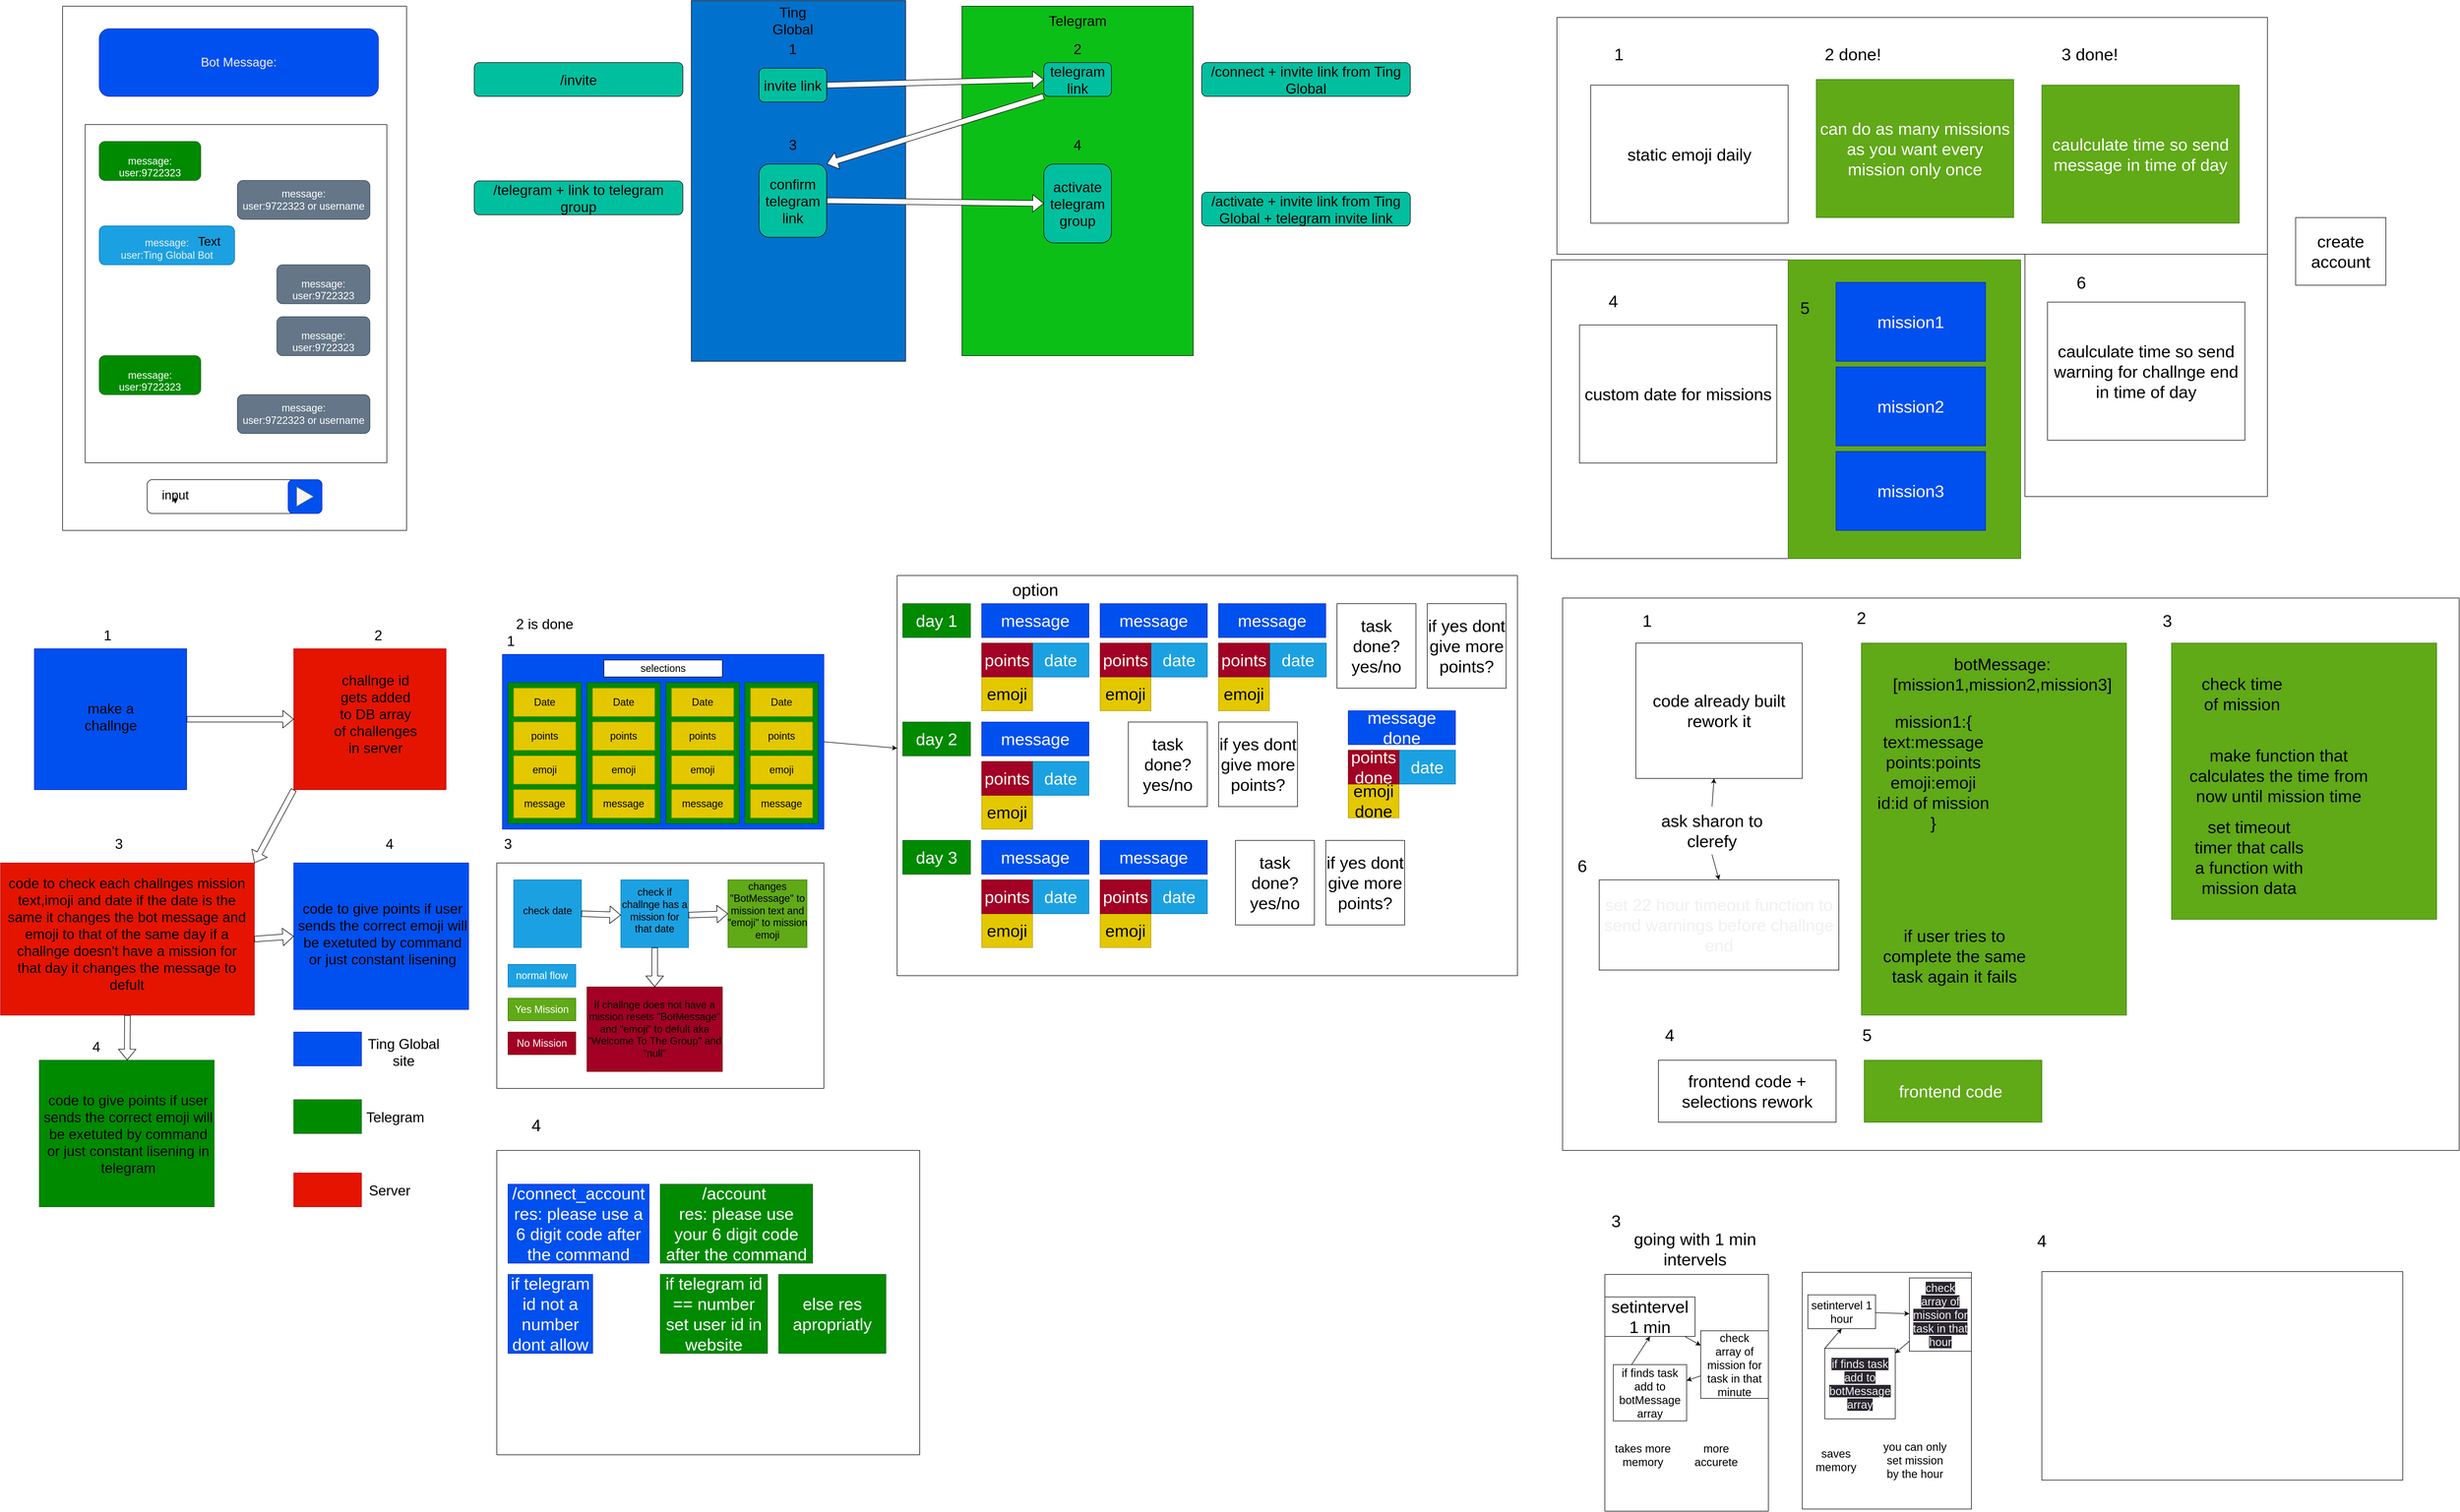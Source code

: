 <mxfile>
    <diagram id="NumzlanEIKyq7N9nKyZD" name="Page-1">
        <mxGraphModel dx="3944" dy="988" grid="1" gridSize="10" guides="1" tooltips="1" connect="1" arrows="1" fold="1" page="1" pageScale="1" pageWidth="850" pageHeight="1100" math="0" shadow="0">
            <root>
                <mxCell id="0"/>
                <mxCell id="1" parent="0"/>
                <mxCell id="561" value="" style="rounded=0;whiteSpace=wrap;html=1;strokeColor=default;fontFamily=Helvetica;fontSize=30;fontColor=default;fillColor=default;" vertex="1" parent="1">
                    <mxGeometry x="2760" y="480" width="830" height="530" as="geometry"/>
                </mxCell>
                <mxCell id="633" value="" style="rounded=0;whiteSpace=wrap;html=1;strokeColor=#2D7600;fontFamily=Helvetica;fontSize=30;fontColor=#ffffff;fillColor=#60a917;" vertex="1" parent="1">
                    <mxGeometry x="3180" y="480" width="412.5" height="530" as="geometry"/>
                </mxCell>
                <mxCell id="560" value="" style="rounded=0;whiteSpace=wrap;html=1;strokeColor=default;fontFamily=Helvetica;fontSize=30;fontColor=default;fillColor=default;" vertex="1" parent="1">
                    <mxGeometry x="3600" y="470" width="430" height="430" as="geometry"/>
                </mxCell>
                <mxCell id="559" value="" style="rounded=0;whiteSpace=wrap;html=1;strokeColor=default;fontFamily=Helvetica;fontSize=30;fontColor=default;fillColor=default;" vertex="1" parent="1">
                    <mxGeometry x="2770" y="50" width="1260" height="420" as="geometry"/>
                </mxCell>
                <mxCell id="HQ178zWoxgqVbWKIBGP2-445" value="" style="group" parent="1" vertex="1" connectable="0">
                    <mxGeometry x="10" y="1170" width="830" height="990" as="geometry"/>
                </mxCell>
                <mxCell id="412" value="" style="rounded=0;whiteSpace=wrap;html=1;fontSize=25;fillColor=#0050ef;fontColor=#ffffff;strokeColor=#001DBC;" parent="HQ178zWoxgqVbWKIBGP2-445" vertex="1">
                    <mxGeometry x="60" width="270" height="250" as="geometry"/>
                </mxCell>
                <mxCell id="414" value="" style="rounded=0;whiteSpace=wrap;html=1;fontSize=25;fillColor=#e51400;fontColor=#ffffff;strokeColor=#B20000;" parent="HQ178zWoxgqVbWKIBGP2-445" vertex="1">
                    <mxGeometry x="520" width="270" height="250" as="geometry"/>
                </mxCell>
                <mxCell id="415" value="" style="rounded=0;whiteSpace=wrap;html=1;fontSize=25;fillColor=#e51400;fontColor=#ffffff;strokeColor=#B20000;" parent="HQ178zWoxgqVbWKIBGP2-445" vertex="1">
                    <mxGeometry y="380" width="450" height="270" as="geometry"/>
                </mxCell>
                <mxCell id="416" value="" style="rounded=0;whiteSpace=wrap;html=1;fontSize=25;fillColor=#0050ef;fontColor=#ffffff;strokeColor=#001DBC;" parent="HQ178zWoxgqVbWKIBGP2-445" vertex="1">
                    <mxGeometry x="520" y="380" width="310" height="260" as="geometry"/>
                </mxCell>
                <mxCell id="417" value="make a challnge" style="text;html=1;strokeColor=none;fillColor=none;align=center;verticalAlign=middle;whiteSpace=wrap;rounded=0;fontSize=25;" parent="HQ178zWoxgqVbWKIBGP2-445" vertex="1">
                    <mxGeometry x="137.5" y="80" width="115" height="80" as="geometry"/>
                </mxCell>
                <mxCell id="418" value="" style="shape=flexArrow;endArrow=classic;html=1;fontSize=25;fillColor=default;exitX=1;exitY=0.5;exitDx=0;exitDy=0;entryX=0;entryY=0.5;entryDx=0;entryDy=0;" parent="HQ178zWoxgqVbWKIBGP2-445" source="412" target="414" edge="1">
                    <mxGeometry width="50" height="50" relative="1" as="geometry">
                        <mxPoint x="410" y="300" as="sourcePoint"/>
                        <mxPoint x="460" y="250" as="targetPoint"/>
                    </mxGeometry>
                </mxCell>
                <mxCell id="419" value="challnge id gets added to DB array of challenges in server" style="text;html=1;strokeColor=none;fillColor=none;align=center;verticalAlign=middle;whiteSpace=wrap;rounded=0;fontSize=25;" parent="HQ178zWoxgqVbWKIBGP2-445" vertex="1">
                    <mxGeometry x="590" y="70" width="150" height="90" as="geometry"/>
                </mxCell>
                <mxCell id="420" value="code to check each challnges mission text,imoji and date if the date is the same it changes the bot message and emoji to that of the same day if a challnge doesn't have a mission for that day it changes the message to defult" style="text;html=1;strokeColor=none;fillColor=none;align=center;verticalAlign=middle;whiteSpace=wrap;rounded=0;fontSize=25;" parent="HQ178zWoxgqVbWKIBGP2-445" vertex="1">
                    <mxGeometry x="10" y="465" width="427.5" height="80" as="geometry"/>
                </mxCell>
                <mxCell id="421" value="" style="shape=flexArrow;endArrow=classic;html=1;fontSize=25;fillColor=default;exitX=0;exitY=1;exitDx=0;exitDy=0;entryX=1;entryY=0;entryDx=0;entryDy=0;" parent="HQ178zWoxgqVbWKIBGP2-445" source="414" target="415" edge="1">
                    <mxGeometry width="50" height="50" relative="1" as="geometry">
                        <mxPoint x="410" y="190" as="sourcePoint"/>
                        <mxPoint x="460" y="140" as="targetPoint"/>
                    </mxGeometry>
                </mxCell>
                <mxCell id="430" value="" style="shape=flexArrow;endArrow=classic;html=1;fontSize=25;fillColor=default;exitX=1;exitY=0.5;exitDx=0;exitDy=0;entryX=0;entryY=0.5;entryDx=0;entryDy=0;" parent="HQ178zWoxgqVbWKIBGP2-445" source="415" target="416" edge="1">
                    <mxGeometry width="50" height="50" relative="1" as="geometry">
                        <mxPoint x="530" y="260" as="sourcePoint"/>
                        <mxPoint x="460" y="390" as="targetPoint"/>
                    </mxGeometry>
                </mxCell>
                <mxCell id="431" value="code to give points if user sends the correct emoji will be exetuted by command or just constant lisening" style="text;html=1;strokeColor=none;fillColor=none;align=center;verticalAlign=middle;whiteSpace=wrap;rounded=0;fontSize=25;" parent="HQ178zWoxgqVbWKIBGP2-445" vertex="1">
                    <mxGeometry x="525" y="445" width="305" height="120" as="geometry"/>
                </mxCell>
                <mxCell id="HQ178zWoxgqVbWKIBGP2-431" value="" style="rounded=0;whiteSpace=wrap;html=1;fontSize=25;fillColor=#008a00;fontColor=#ffffff;strokeColor=#005700;" parent="HQ178zWoxgqVbWKIBGP2-445" vertex="1">
                    <mxGeometry x="68.75" y="730" width="310" height="260" as="geometry"/>
                </mxCell>
                <mxCell id="HQ178zWoxgqVbWKIBGP2-434" value="" style="shape=flexArrow;endArrow=classic;html=1;fontSize=25;fillColor=default;exitX=0.5;exitY=1;exitDx=0;exitDy=0;" parent="HQ178zWoxgqVbWKIBGP2-445" source="415" target="HQ178zWoxgqVbWKIBGP2-431" edge="1">
                    <mxGeometry width="50" height="50" relative="1" as="geometry">
                        <mxPoint x="460" y="525" as="sourcePoint"/>
                        <mxPoint x="530" y="520" as="targetPoint"/>
                    </mxGeometry>
                </mxCell>
                <mxCell id="HQ178zWoxgqVbWKIBGP2-435" value="code to give points if user sends the correct emoji will be exetuted by command or just constant lisening in telegram" style="text;html=1;strokeColor=none;fillColor=none;align=center;verticalAlign=middle;whiteSpace=wrap;rounded=0;fontSize=25;" parent="HQ178zWoxgqVbWKIBGP2-445" vertex="1">
                    <mxGeometry x="73.75" y="800" width="305" height="120" as="geometry"/>
                </mxCell>
                <mxCell id="HQ178zWoxgqVbWKIBGP2-444" value="" style="group" parent="HQ178zWoxgqVbWKIBGP2-445" vertex="1" connectable="0">
                    <mxGeometry x="520" y="680" width="280" height="310" as="geometry"/>
                </mxCell>
                <mxCell id="HQ178zWoxgqVbWKIBGP2-436" value="" style="rounded=0;whiteSpace=wrap;html=1;fontSize=25;fillColor=#0050ef;fontColor=#ffffff;strokeColor=#001DBC;" parent="HQ178zWoxgqVbWKIBGP2-444" vertex="1">
                    <mxGeometry width="120" height="60" as="geometry"/>
                </mxCell>
                <mxCell id="HQ178zWoxgqVbWKIBGP2-437" value="" style="rounded=0;whiteSpace=wrap;html=1;fontSize=25;fillColor=#008a00;fontColor=#ffffff;strokeColor=#005700;" parent="HQ178zWoxgqVbWKIBGP2-444" vertex="1">
                    <mxGeometry y="120" width="120" height="60" as="geometry"/>
                </mxCell>
                <mxCell id="HQ178zWoxgqVbWKIBGP2-438" value="" style="rounded=0;whiteSpace=wrap;html=1;fontSize=25;fillColor=#e51400;fontColor=#ffffff;strokeColor=#B20000;" parent="HQ178zWoxgqVbWKIBGP2-444" vertex="1">
                    <mxGeometry y="250" width="120" height="60" as="geometry"/>
                </mxCell>
                <mxCell id="HQ178zWoxgqVbWKIBGP2-439" value="Ting Global site" style="text;html=1;strokeColor=none;fillColor=none;align=center;verticalAlign=middle;whiteSpace=wrap;rounded=0;fontSize=25;" parent="HQ178zWoxgqVbWKIBGP2-444" vertex="1">
                    <mxGeometry x="110" y="20" width="170" height="30" as="geometry"/>
                </mxCell>
                <mxCell id="HQ178zWoxgqVbWKIBGP2-440" value="Server" style="text;html=1;strokeColor=none;fillColor=none;align=center;verticalAlign=middle;whiteSpace=wrap;rounded=0;fontSize=25;" parent="HQ178zWoxgqVbWKIBGP2-444" vertex="1">
                    <mxGeometry x="140" y="265" width="60" height="30" as="geometry"/>
                </mxCell>
                <mxCell id="HQ178zWoxgqVbWKIBGP2-441" value="Telegram" style="text;html=1;strokeColor=none;fillColor=none;align=center;verticalAlign=middle;whiteSpace=wrap;rounded=0;fontSize=25;" parent="HQ178zWoxgqVbWKIBGP2-444" vertex="1">
                    <mxGeometry x="150" y="135" width="60" height="30" as="geometry"/>
                </mxCell>
                <mxCell id="HQ178zWoxgqVbWKIBGP2-450" value="3" style="text;html=1;strokeColor=none;fillColor=none;align=center;verticalAlign=middle;whiteSpace=wrap;rounded=0;fontSize=25;" parent="HQ178zWoxgqVbWKIBGP2-445" vertex="1">
                    <mxGeometry x="180" y="330" width="60" height="30" as="geometry"/>
                </mxCell>
                <mxCell id="HQ178zWoxgqVbWKIBGP2-452" value="4" style="text;html=1;strokeColor=none;fillColor=none;align=center;verticalAlign=middle;whiteSpace=wrap;rounded=0;fontSize=25;" parent="HQ178zWoxgqVbWKIBGP2-445" vertex="1">
                    <mxGeometry x="140" y="690" width="60" height="30" as="geometry"/>
                </mxCell>
                <mxCell id="HQ178zWoxgqVbWKIBGP2-451" value="4" style="text;html=1;strokeColor=none;fillColor=none;align=center;verticalAlign=middle;whiteSpace=wrap;rounded=0;fontSize=25;" parent="HQ178zWoxgqVbWKIBGP2-445" vertex="1">
                    <mxGeometry x="660" y="330" width="60" height="30" as="geometry"/>
                </mxCell>
                <mxCell id="HQ178zWoxgqVbWKIBGP2-446" value="" style="group" parent="1" vertex="1" connectable="0">
                    <mxGeometry x="850" y="20" width="1660" height="640" as="geometry"/>
                </mxCell>
                <mxCell id="407" value="" style="group" parent="HQ178zWoxgqVbWKIBGP2-446" vertex="1" connectable="0">
                    <mxGeometry x="385" width="1005" height="640" as="geometry"/>
                </mxCell>
                <mxCell id="387" value="" style="rounded=0;whiteSpace=wrap;html=1;fillColor=#0071CC;" parent="407" vertex="1">
                    <mxGeometry width="380" height="640" as="geometry"/>
                </mxCell>
                <mxCell id="388" value="" style="rounded=0;whiteSpace=wrap;html=1;fillColor=#0BBF17;" parent="407" vertex="1">
                    <mxGeometry x="480" y="10" width="410" height="620" as="geometry"/>
                </mxCell>
                <mxCell id="392" value="invite link" style="rounded=1;whiteSpace=wrap;html=1;fillColor=#00BF9F;fontSize=25;" parent="407" vertex="1">
                    <mxGeometry x="120" y="120" width="120" height="60" as="geometry"/>
                </mxCell>
                <mxCell id="393" value="confirm telegram link" style="rounded=1;whiteSpace=wrap;html=1;fillColor=#00BF9F;fontSize=25;" parent="407" vertex="1">
                    <mxGeometry x="120" y="290" width="120" height="130" as="geometry"/>
                </mxCell>
                <mxCell id="394" value="telegram link" style="rounded=1;whiteSpace=wrap;html=1;fillColor=#00BF9F;fontSize=25;" parent="407" vertex="1">
                    <mxGeometry x="625" y="110" width="120" height="60" as="geometry"/>
                </mxCell>
                <mxCell id="395" value="activate telegram group" style="rounded=1;whiteSpace=wrap;html=1;fillColor=#00BF9F;fontSize=25;" parent="407" vertex="1">
                    <mxGeometry x="625" y="290" width="120" height="140" as="geometry"/>
                </mxCell>
                <mxCell id="396" value="1" style="text;html=1;strokeColor=none;fillColor=none;align=center;verticalAlign=middle;whiteSpace=wrap;rounded=0;fontSize=25;" parent="407" vertex="1">
                    <mxGeometry x="150" y="70" width="60" height="30" as="geometry"/>
                </mxCell>
                <mxCell id="397" value="3" style="text;html=1;strokeColor=none;fillColor=none;align=center;verticalAlign=middle;whiteSpace=wrap;rounded=0;fontSize=25;" parent="407" vertex="1">
                    <mxGeometry x="150" y="240" width="60" height="30" as="geometry"/>
                </mxCell>
                <mxCell id="398" value="4" style="text;html=1;strokeColor=none;fillColor=none;align=center;verticalAlign=middle;whiteSpace=wrap;rounded=0;fontSize=25;" parent="407" vertex="1">
                    <mxGeometry x="655" y="240" width="60" height="30" as="geometry"/>
                </mxCell>
                <mxCell id="399" value="2" style="text;html=1;strokeColor=none;fillColor=none;align=center;verticalAlign=middle;whiteSpace=wrap;rounded=0;fontSize=25;" parent="407" vertex="1">
                    <mxGeometry x="655" y="70" width="60" height="30" as="geometry"/>
                </mxCell>
                <mxCell id="400" value="Ting Global" style="text;html=1;strokeColor=none;fillColor=none;align=center;verticalAlign=middle;whiteSpace=wrap;rounded=0;fontSize=25;" parent="407" vertex="1">
                    <mxGeometry x="150" y="20" width="60" height="30" as="geometry"/>
                </mxCell>
                <mxCell id="401" value="Telegram" style="text;html=1;strokeColor=none;fillColor=none;align=center;verticalAlign=middle;whiteSpace=wrap;rounded=0;fontSize=25;" parent="407" vertex="1">
                    <mxGeometry x="655" y="20" width="60" height="30" as="geometry"/>
                </mxCell>
                <mxCell id="404" value="" style="shape=flexArrow;endArrow=classic;html=1;fontSize=25;exitX=1;exitY=0.5;exitDx=0;exitDy=0;entryX=0;entryY=0.5;entryDx=0;entryDy=0;fillColor=default;" parent="407" source="392" target="394" edge="1">
                    <mxGeometry width="50" height="50" relative="1" as="geometry">
                        <mxPoint x="310" y="370" as="sourcePoint"/>
                        <mxPoint x="360" y="320" as="targetPoint"/>
                    </mxGeometry>
                </mxCell>
                <mxCell id="405" value="" style="shape=flexArrow;endArrow=classic;html=1;fontSize=25;exitX=0;exitY=1;exitDx=0;exitDy=0;entryX=1;entryY=0;entryDx=0;entryDy=0;fillColor=default;" parent="407" source="394" target="393" edge="1">
                    <mxGeometry width="50" height="50" relative="1" as="geometry">
                        <mxPoint x="310" y="370" as="sourcePoint"/>
                        <mxPoint x="360" y="320" as="targetPoint"/>
                    </mxGeometry>
                </mxCell>
                <mxCell id="406" value="" style="shape=flexArrow;endArrow=classic;html=1;fontSize=25;exitX=1;exitY=0.5;exitDx=0;exitDy=0;entryX=0;entryY=0.5;entryDx=0;entryDy=0;fillColor=default;" parent="407" source="393" target="395" edge="1">
                    <mxGeometry width="50" height="50" relative="1" as="geometry">
                        <mxPoint x="310" y="370" as="sourcePoint"/>
                        <mxPoint x="360" y="320" as="targetPoint"/>
                    </mxGeometry>
                </mxCell>
                <mxCell id="408" value="/invite" style="rounded=1;whiteSpace=wrap;html=1;fontSize=25;fillColor=#00BF9F;" parent="HQ178zWoxgqVbWKIBGP2-446" vertex="1">
                    <mxGeometry y="110" width="370" height="60" as="geometry"/>
                </mxCell>
                <mxCell id="409" value="/telegram + link to telegram group" style="rounded=1;whiteSpace=wrap;html=1;fontSize=25;fillColor=#00BF9F;" parent="HQ178zWoxgqVbWKIBGP2-446" vertex="1">
                    <mxGeometry y="320" width="370" height="60" as="geometry"/>
                </mxCell>
                <mxCell id="410" value="/connect + invite link from Ting Global" style="rounded=1;whiteSpace=wrap;html=1;fontSize=25;fillColor=#00BF9F;" parent="HQ178zWoxgqVbWKIBGP2-446" vertex="1">
                    <mxGeometry x="1290" y="110" width="370" height="60" as="geometry"/>
                </mxCell>
                <mxCell id="411" value="/activate + invite link from Ting Global + telegram invite link" style="rounded=1;whiteSpace=wrap;html=1;fontSize=25;fillColor=#00BF9F;" parent="HQ178zWoxgqVbWKIBGP2-446" vertex="1">
                    <mxGeometry x="1290" y="340" width="370" height="60" as="geometry"/>
                </mxCell>
                <mxCell id="HQ178zWoxgqVbWKIBGP2-447" value="" style="group" parent="1" vertex="1" connectable="0">
                    <mxGeometry x="120" y="30" width="610" height="930" as="geometry"/>
                </mxCell>
                <mxCell id="3" value="" style="rounded=0;whiteSpace=wrap;html=1;movable=1;resizable=1;rotatable=1;deletable=1;editable=1;connectable=1;" parent="HQ178zWoxgqVbWKIBGP2-447" vertex="1">
                    <mxGeometry width="610" height="930" as="geometry"/>
                </mxCell>
                <mxCell id="19" value="&lt;span style=&quot;color: rgb(240, 240, 240);&quot;&gt;Bot Message:&lt;/span&gt;" style="rounded=1;whiteSpace=wrap;html=1;labelBackgroundColor=none;fontSize=22;fillColor=#0050ef;fontColor=#ffffff;strokeColor=#001DBC;" parent="HQ178zWoxgqVbWKIBGP2-447" vertex="1">
                    <mxGeometry x="65" y="40" width="495" height="120" as="geometry"/>
                </mxCell>
                <mxCell id="22" value="" style="group" parent="HQ178zWoxgqVbWKIBGP2-447" vertex="1" connectable="0">
                    <mxGeometry x="150" y="840" width="310" height="60" as="geometry"/>
                </mxCell>
                <mxCell id="11" value="" style="rounded=1;whiteSpace=wrap;html=1;labelBackgroundColor=none;fontSize=18;movable=1;resizable=1;rotatable=1;deletable=1;editable=1;connectable=1;" parent="22" vertex="1">
                    <mxGeometry width="310" height="60" as="geometry"/>
                </mxCell>
                <mxCell id="14" value="" style="rounded=1;whiteSpace=wrap;html=1;labelBackgroundColor=none;fontSize=18;fillColor=#0050ef;fontColor=#ffffff;strokeColor=#001DBC;" parent="22" vertex="1">
                    <mxGeometry x="250" width="60" height="60" as="geometry"/>
                </mxCell>
                <mxCell id="15" value="" style="triangle;whiteSpace=wrap;html=1;labelBackgroundColor=none;fontSize=18;fillColor=#f5f5f5;fontColor=#333333;strokeColor=#666666;" parent="22" vertex="1">
                    <mxGeometry x="265" y="12.5" width="30" height="35" as="geometry"/>
                </mxCell>
                <mxCell id="16" value="input" style="text;html=1;strokeColor=none;fillColor=none;align=center;verticalAlign=middle;whiteSpace=wrap;rounded=0;labelBackgroundColor=none;fontSize=22;" parent="22" vertex="1">
                    <mxGeometry x="20" y="12.5" width="60" height="30" as="geometry"/>
                </mxCell>
                <mxCell id="31" value="" style="edgeStyle=none;html=1;fontSize=22;" parent="22" target="16" edge="1">
                    <mxGeometry relative="1" as="geometry">
                        <mxPoint x="50" y="28" as="sourcePoint"/>
                    </mxGeometry>
                </mxCell>
                <mxCell id="23" value="" style="group;fillColor=#008a00;fontColor=#ffffff;strokeColor=#005700;" parent="HQ178zWoxgqVbWKIBGP2-447" vertex="1" connectable="0">
                    <mxGeometry x="65" y="240" width="510" height="570" as="geometry"/>
                </mxCell>
                <mxCell id="34" value="" style="rounded=0;whiteSpace=wrap;html=1;labelBackgroundColor=none;fontSize=22;" parent="23" vertex="1">
                    <mxGeometry x="-25" y="-30" width="535" height="600" as="geometry"/>
                </mxCell>
                <mxCell id="2" value="&lt;br&gt;message:&lt;br&gt;user:9722323" style="rounded=1;whiteSpace=wrap;html=1;fontSize=18;fillColor=#008a00;strokeColor=#005700;fontColor=#ffffff;" parent="23" vertex="1">
                    <mxGeometry width="180" height="69.091" as="geometry"/>
                </mxCell>
                <mxCell id="4" value="message:&lt;br style=&quot;font-size: 18px;&quot;&gt;user:9722323 or username" style="rounded=1;whiteSpace=wrap;html=1;fontSize=18;fillColor=#647687;fontColor=#ffffff;strokeColor=#314354;" parent="23" vertex="1">
                    <mxGeometry x="245" y="69.091" width="235" height="69.091" as="geometry"/>
                </mxCell>
                <mxCell id="5" value="&lt;br&gt;&lt;span style=&quot;color: rgb(240, 240, 240); font-family: Helvetica; font-size: 18px; font-style: normal; font-variant-ligatures: normal; font-variant-caps: normal; font-weight: 400; letter-spacing: normal; orphans: 2; text-align: center; text-indent: 0px; text-transform: none; widows: 2; word-spacing: 0px; -webkit-text-stroke-width: 0px; text-decoration-thickness: initial; text-decoration-style: initial; text-decoration-color: initial; float: none; display: inline !important;&quot;&gt;message:&lt;/span&gt;&lt;br style=&quot;border-color: rgb(0, 0, 0); color: rgb(240, 240, 240); font-family: Helvetica; font-size: 18px; font-style: normal; font-variant-ligatures: normal; font-variant-caps: normal; font-weight: 400; letter-spacing: normal; orphans: 2; text-align: center; text-indent: 0px; text-transform: none; widows: 2; word-spacing: 0px; -webkit-text-stroke-width: 0px; text-decoration-thickness: initial; text-decoration-style: initial; text-decoration-color: initial;&quot;&gt;&lt;span style=&quot;color: rgb(240, 240, 240); font-family: Helvetica; font-size: 18px; font-style: normal; font-variant-ligatures: normal; font-variant-caps: normal; font-weight: 400; letter-spacing: normal; orphans: 2; text-align: center; text-indent: 0px; text-transform: none; widows: 2; word-spacing: 0px; -webkit-text-stroke-width: 0px; text-decoration-thickness: initial; text-decoration-style: initial; text-decoration-color: initial; float: none; display: inline !important;&quot;&gt;user:Ting Global Bot&lt;/span&gt;&lt;br&gt;" style="rounded=1;whiteSpace=wrap;html=1;fillColor=#1ba1e2;fontColor=#ffffff;strokeColor=#006EAF;labelBackgroundColor=none;" parent="23" vertex="1">
                    <mxGeometry y="149.697" width="240" height="69.091" as="geometry"/>
                </mxCell>
                <mxCell id="6" value="&lt;br&gt;&lt;span style=&quot;color: rgb(255, 255, 255); font-family: Helvetica; font-size: 18px; font-style: normal; font-variant-ligatures: normal; font-variant-caps: normal; font-weight: 400; letter-spacing: normal; orphans: 2; text-align: center; text-indent: 0px; text-transform: none; widows: 2; word-spacing: 0px; -webkit-text-stroke-width: 0px; text-decoration-thickness: initial; text-decoration-style: initial; text-decoration-color: initial; float: none; display: inline !important;&quot;&gt;message:&lt;/span&gt;&lt;br style=&quot;border-color: rgb(0, 0, 0); color: rgb(255, 255, 255); font-family: Helvetica; font-size: 18px; font-style: normal; font-variant-ligatures: normal; font-variant-caps: normal; font-weight: 400; letter-spacing: normal; orphans: 2; text-align: center; text-indent: 0px; text-transform: none; widows: 2; word-spacing: 0px; -webkit-text-stroke-width: 0px; text-decoration-thickness: initial; text-decoration-style: initial; text-decoration-color: initial;&quot;&gt;&lt;span style=&quot;color: rgb(255, 255, 255); font-family: Helvetica; font-size: 18px; font-style: normal; font-variant-ligatures: normal; font-variant-caps: normal; font-weight: 400; letter-spacing: normal; orphans: 2; text-align: center; text-indent: 0px; text-transform: none; widows: 2; word-spacing: 0px; -webkit-text-stroke-width: 0px; text-decoration-thickness: initial; text-decoration-style: initial; text-decoration-color: initial; float: none; display: inline !important;&quot;&gt;user:9722323&lt;/span&gt;&lt;br&gt;" style="rounded=1;whiteSpace=wrap;html=1;fontSize=18;fillColor=#647687;strokeColor=#314354;fontColor=#ffffff;labelBackgroundColor=none;" parent="23" vertex="1">
                    <mxGeometry x="315" y="218.788" width="165" height="69.091" as="geometry"/>
                </mxCell>
                <mxCell id="7" value="&lt;br&gt;message:&lt;br&gt;user:9722323" style="rounded=1;whiteSpace=wrap;html=1;fontSize=18;fillColor=#647687;strokeColor=#314354;fontColor=#ffffff;" parent="23" vertex="1">
                    <mxGeometry x="315" y="310.909" width="165" height="69.091" as="geometry"/>
                </mxCell>
                <mxCell id="17" value="Text" style="text;html=1;strokeColor=none;fillColor=none;align=center;verticalAlign=middle;whiteSpace=wrap;rounded=0;labelBackgroundColor=none;fontSize=22;" parent="23" vertex="1">
                    <mxGeometry x="165" y="161.212" width="60" height="34.545" as="geometry"/>
                </mxCell>
                <mxCell id="25" value="&lt;br&gt;message:&lt;br&gt;user:9722323" style="rounded=1;whiteSpace=wrap;html=1;fontSize=18;fillColor=#008a00;strokeColor=#005700;fontColor=#ffffff;" parent="HQ178zWoxgqVbWKIBGP2-447" vertex="1">
                    <mxGeometry x="65" y="620" width="180" height="69.091" as="geometry"/>
                </mxCell>
                <mxCell id="26" value="message:&lt;br style=&quot;font-size: 18px;&quot;&gt;user:9722323 or username" style="rounded=1;whiteSpace=wrap;html=1;fontSize=18;fillColor=#647687;fontColor=#ffffff;strokeColor=#314354;" parent="HQ178zWoxgqVbWKIBGP2-447" vertex="1">
                    <mxGeometry x="310" y="689.091" width="235" height="69.091" as="geometry"/>
                </mxCell>
                <mxCell id="HQ178zWoxgqVbWKIBGP2-448" value="1" style="text;html=1;strokeColor=none;fillColor=none;align=center;verticalAlign=middle;whiteSpace=wrap;rounded=0;fontSize=25;" parent="1" vertex="1">
                    <mxGeometry x="170" y="1130" width="60" height="30" as="geometry"/>
                </mxCell>
                <mxCell id="HQ178zWoxgqVbWKIBGP2-449" value="2" style="text;html=1;strokeColor=none;fillColor=none;align=center;verticalAlign=middle;whiteSpace=wrap;rounded=0;fontSize=25;" parent="1" vertex="1">
                    <mxGeometry x="650" y="1130" width="60" height="30" as="geometry"/>
                </mxCell>
                <mxCell id="HQ178zWoxgqVbWKIBGP2-455" value="2 is done" style="text;html=1;strokeColor=none;fillColor=none;align=center;verticalAlign=middle;whiteSpace=wrap;rounded=0;fontSize=25;" parent="1" vertex="1">
                    <mxGeometry x="875" y="1110" width="200" height="30" as="geometry"/>
                </mxCell>
                <mxCell id="HQ178zWoxgqVbWKIBGP2-473" value="" style="group" parent="1" vertex="1" connectable="0">
                    <mxGeometry x="880" y="1500" width="590" height="450" as="geometry"/>
                </mxCell>
                <mxCell id="HQ178zWoxgqVbWKIBGP2-454" value="" style="rounded=0;whiteSpace=wrap;html=1;fontSize=25;fillColor=none;" parent="HQ178zWoxgqVbWKIBGP2-473" vertex="1">
                    <mxGeometry x="10" y="50" width="580" height="400" as="geometry"/>
                </mxCell>
                <mxCell id="HQ178zWoxgqVbWKIBGP2-456" value="3" style="text;html=1;strokeColor=none;fillColor=none;align=center;verticalAlign=middle;whiteSpace=wrap;rounded=0;fontSize=25;" parent="HQ178zWoxgqVbWKIBGP2-473" vertex="1">
                    <mxGeometry width="60" height="30" as="geometry"/>
                </mxCell>
                <mxCell id="HQ178zWoxgqVbWKIBGP2-457" value="" style="rounded=0;whiteSpace=wrap;html=1;fontSize=25;fillColor=#1ba1e2;fontColor=#ffffff;strokeColor=#006EAF;" parent="HQ178zWoxgqVbWKIBGP2-473" vertex="1">
                    <mxGeometry x="40" y="80" width="120" height="120" as="geometry"/>
                </mxCell>
                <mxCell id="HQ178zWoxgqVbWKIBGP2-458" value="check date" style="text;html=1;strokeColor=none;fillColor=none;align=center;verticalAlign=middle;whiteSpace=wrap;rounded=0;fontSize=18;" parent="HQ178zWoxgqVbWKIBGP2-473" vertex="1">
                    <mxGeometry x="50" y="120" width="100" height="30" as="geometry"/>
                </mxCell>
                <mxCell id="HQ178zWoxgqVbWKIBGP2-459" value="" style="rounded=0;whiteSpace=wrap;html=1;fontSize=25;fillColor=#1ba1e2;fontColor=#ffffff;strokeColor=#006EAF;" parent="HQ178zWoxgqVbWKIBGP2-473" vertex="1">
                    <mxGeometry x="230" y="80" width="120" height="120" as="geometry"/>
                </mxCell>
                <mxCell id="HQ178zWoxgqVbWKIBGP2-460" value="check if challnge has a mission for that date" style="text;html=1;strokeColor=none;fillColor=none;align=center;verticalAlign=middle;whiteSpace=wrap;rounded=0;fontSize=18;" parent="HQ178zWoxgqVbWKIBGP2-473" vertex="1">
                    <mxGeometry x="230" y="120" width="120" height="30" as="geometry"/>
                </mxCell>
                <mxCell id="HQ178zWoxgqVbWKIBGP2-461" value="" style="shape=flexArrow;endArrow=classic;html=1;fontSize=18;fillColor=default;exitX=1;exitY=0.5;exitDx=0;exitDy=0;entryX=0;entryY=0.75;entryDx=0;entryDy=0;" parent="HQ178zWoxgqVbWKIBGP2-473" source="HQ178zWoxgqVbWKIBGP2-457" target="HQ178zWoxgqVbWKIBGP2-460" edge="1">
                    <mxGeometry width="50" height="50" relative="1" as="geometry">
                        <mxPoint x="210" y="240" as="sourcePoint"/>
                        <mxPoint x="200" y="140" as="targetPoint"/>
                    </mxGeometry>
                </mxCell>
                <mxCell id="HQ178zWoxgqVbWKIBGP2-462" value="" style="rounded=0;whiteSpace=wrap;html=1;fontSize=25;fillColor=#a20025;fontColor=#ffffff;strokeColor=#6F0000;" parent="HQ178zWoxgqVbWKIBGP2-473" vertex="1">
                    <mxGeometry x="170" y="270" width="240" height="150" as="geometry"/>
                </mxCell>
                <mxCell id="HQ178zWoxgqVbWKIBGP2-463" value="" style="rounded=0;whiteSpace=wrap;html=1;fontSize=25;fillColor=#60a917;fontColor=#ffffff;strokeColor=#2D7600;" parent="HQ178zWoxgqVbWKIBGP2-473" vertex="1">
                    <mxGeometry x="420" y="80" width="140" height="120" as="geometry"/>
                </mxCell>
                <mxCell id="HQ178zWoxgqVbWKIBGP2-464" value="" style="shape=flexArrow;endArrow=classic;html=1;fontSize=18;fillColor=default;exitX=1;exitY=0.75;exitDx=0;exitDy=0;entryX=0;entryY=0.5;entryDx=0;entryDy=0;" parent="HQ178zWoxgqVbWKIBGP2-473" source="HQ178zWoxgqVbWKIBGP2-460" target="HQ178zWoxgqVbWKIBGP2-463" edge="1">
                    <mxGeometry width="50" height="50" relative="1" as="geometry">
                        <mxPoint x="310" y="210" as="sourcePoint"/>
                        <mxPoint x="360" y="160" as="targetPoint"/>
                    </mxGeometry>
                </mxCell>
                <mxCell id="HQ178zWoxgqVbWKIBGP2-465" value="" style="shape=flexArrow;endArrow=classic;html=1;fontSize=18;fillColor=default;exitX=0.5;exitY=1;exitDx=0;exitDy=0;entryX=0.5;entryY=0;entryDx=0;entryDy=0;" parent="HQ178zWoxgqVbWKIBGP2-473" source="HQ178zWoxgqVbWKIBGP2-459" target="HQ178zWoxgqVbWKIBGP2-462" edge="1">
                    <mxGeometry width="50" height="50" relative="1" as="geometry">
                        <mxPoint x="360" y="152.5" as="sourcePoint"/>
                        <mxPoint x="430" y="150" as="targetPoint"/>
                    </mxGeometry>
                </mxCell>
                <mxCell id="HQ178zWoxgqVbWKIBGP2-466" value="if challnge does not have a mission resets &quot;BotMessage&quot;&lt;br&gt;and &quot;emoji&quot; to defult aka &quot;Welcome To The Group&quot; and &quot;null&quot;&lt;br&gt;" style="text;html=1;strokeColor=none;fillColor=none;align=center;verticalAlign=middle;whiteSpace=wrap;rounded=0;fontSize=18;" parent="HQ178zWoxgqVbWKIBGP2-473" vertex="1">
                    <mxGeometry x="155" y="330" width="270" height="30" as="geometry"/>
                </mxCell>
                <mxCell id="HQ178zWoxgqVbWKIBGP2-467" value="changes &quot;BotMessage&quot; to mission text and &quot;emoji&quot; to mission emoji" style="text;html=1;strokeColor=none;fillColor=none;align=center;verticalAlign=middle;whiteSpace=wrap;rounded=0;fontSize=18;" parent="HQ178zWoxgqVbWKIBGP2-473" vertex="1">
                    <mxGeometry x="410" y="120" width="160" height="30" as="geometry"/>
                </mxCell>
                <mxCell id="HQ178zWoxgqVbWKIBGP2-468" value="normal flow" style="rounded=0;whiteSpace=wrap;html=1;fontSize=18;fillColor=#1ba1e2;fontColor=#ffffff;strokeColor=#006EAF;" parent="HQ178zWoxgqVbWKIBGP2-473" vertex="1">
                    <mxGeometry x="30" y="230" width="120" height="40" as="geometry"/>
                </mxCell>
                <mxCell id="HQ178zWoxgqVbWKIBGP2-470" value="Yes Mission" style="rounded=0;whiteSpace=wrap;html=1;fontSize=18;fillColor=#60a917;fontColor=#ffffff;strokeColor=#2D7600;" parent="HQ178zWoxgqVbWKIBGP2-473" vertex="1">
                    <mxGeometry x="30" y="290" width="120" height="40" as="geometry"/>
                </mxCell>
                <mxCell id="HQ178zWoxgqVbWKIBGP2-471" value="No Mission" style="rounded=0;whiteSpace=wrap;html=1;fontSize=18;fillColor=#a20025;fontColor=#ffffff;strokeColor=#6F0000;" parent="HQ178zWoxgqVbWKIBGP2-473" vertex="1">
                    <mxGeometry x="30" y="350" width="120" height="40" as="geometry"/>
                </mxCell>
                <mxCell id="HQ178zWoxgqVbWKIBGP2-535" value="" style="group" parent="1" vertex="1" connectable="0">
                    <mxGeometry x="880" y="1140" width="590" height="350" as="geometry"/>
                </mxCell>
                <mxCell id="HQ178zWoxgqVbWKIBGP2-508" value="1" style="text;html=1;strokeColor=none;fillColor=none;align=center;verticalAlign=middle;whiteSpace=wrap;rounded=0;fontSize=25;" parent="HQ178zWoxgqVbWKIBGP2-535" vertex="1">
                    <mxGeometry width="70" height="30" as="geometry"/>
                </mxCell>
                <mxCell id="HQ178zWoxgqVbWKIBGP2-509" value="" style="rounded=0;whiteSpace=wrap;html=1;fontSize=18;fillColor=#0050ef;fontColor=#ffffff;strokeColor=#001DBC;" parent="HQ178zWoxgqVbWKIBGP2-535" vertex="1">
                    <mxGeometry x="20" y="40" width="570" height="310" as="geometry"/>
                </mxCell>
                <mxCell id="HQ178zWoxgqVbWKIBGP2-510" value="" style="rounded=0;whiteSpace=wrap;html=1;fontSize=18;fillColor=#008a00;fontColor=#ffffff;strokeColor=#005700;" parent="HQ178zWoxgqVbWKIBGP2-535" vertex="1">
                    <mxGeometry x="30" y="90" width="130" height="250" as="geometry"/>
                </mxCell>
                <mxCell id="HQ178zWoxgqVbWKIBGP2-511" value="Date" style="rounded=0;whiteSpace=wrap;html=1;fontSize=18;fillColor=#e3c800;fontColor=#000000;strokeColor=#B09500;" parent="HQ178zWoxgqVbWKIBGP2-535" vertex="1">
                    <mxGeometry x="40" y="100" width="110" height="50" as="geometry"/>
                </mxCell>
                <mxCell id="HQ178zWoxgqVbWKIBGP2-514" value="points" style="rounded=0;whiteSpace=wrap;html=1;fontSize=18;fillColor=#e3c800;fontColor=#000000;strokeColor=#B09500;" parent="HQ178zWoxgqVbWKIBGP2-535" vertex="1">
                    <mxGeometry x="40" y="160" width="110" height="50" as="geometry"/>
                </mxCell>
                <mxCell id="HQ178zWoxgqVbWKIBGP2-515" value="emoji" style="rounded=0;whiteSpace=wrap;html=1;fontSize=18;fillColor=#e3c800;fontColor=#000000;strokeColor=#B09500;" parent="HQ178zWoxgqVbWKIBGP2-535" vertex="1">
                    <mxGeometry x="40" y="220" width="110" height="50" as="geometry"/>
                </mxCell>
                <mxCell id="HQ178zWoxgqVbWKIBGP2-516" value="message" style="rounded=0;whiteSpace=wrap;html=1;fontSize=18;fillColor=#e3c800;fontColor=#000000;strokeColor=#B09500;" parent="HQ178zWoxgqVbWKIBGP2-535" vertex="1">
                    <mxGeometry x="40" y="280" width="110" height="50" as="geometry"/>
                </mxCell>
                <mxCell id="HQ178zWoxgqVbWKIBGP2-518" value="" style="rounded=0;whiteSpace=wrap;html=1;fontSize=18;fillColor=#008a00;fontColor=#ffffff;strokeColor=#005700;" parent="HQ178zWoxgqVbWKIBGP2-535" vertex="1">
                    <mxGeometry x="170" y="90" width="130" height="250" as="geometry"/>
                </mxCell>
                <mxCell id="HQ178zWoxgqVbWKIBGP2-519" value="Date" style="rounded=0;whiteSpace=wrap;html=1;fontSize=18;fillColor=#e3c800;fontColor=#000000;strokeColor=#B09500;" parent="HQ178zWoxgqVbWKIBGP2-535" vertex="1">
                    <mxGeometry x="180" y="100" width="110" height="50" as="geometry"/>
                </mxCell>
                <mxCell id="HQ178zWoxgqVbWKIBGP2-520" value="points" style="rounded=0;whiteSpace=wrap;html=1;fontSize=18;fillColor=#e3c800;fontColor=#000000;strokeColor=#B09500;" parent="HQ178zWoxgqVbWKIBGP2-535" vertex="1">
                    <mxGeometry x="180" y="160" width="110" height="50" as="geometry"/>
                </mxCell>
                <mxCell id="HQ178zWoxgqVbWKIBGP2-521" value="emoji" style="rounded=0;whiteSpace=wrap;html=1;fontSize=18;fillColor=#e3c800;fontColor=#000000;strokeColor=#B09500;" parent="HQ178zWoxgqVbWKIBGP2-535" vertex="1">
                    <mxGeometry x="180" y="220" width="110" height="50" as="geometry"/>
                </mxCell>
                <mxCell id="HQ178zWoxgqVbWKIBGP2-522" value="message" style="rounded=0;whiteSpace=wrap;html=1;fontSize=18;fillColor=#e3c800;fontColor=#000000;strokeColor=#B09500;" parent="HQ178zWoxgqVbWKIBGP2-535" vertex="1">
                    <mxGeometry x="180" y="280" width="110" height="50" as="geometry"/>
                </mxCell>
                <mxCell id="HQ178zWoxgqVbWKIBGP2-523" value="" style="rounded=0;whiteSpace=wrap;html=1;fontSize=18;fillColor=#008a00;fontColor=#ffffff;strokeColor=#005700;" parent="HQ178zWoxgqVbWKIBGP2-535" vertex="1">
                    <mxGeometry x="310" y="90" width="130" height="250" as="geometry"/>
                </mxCell>
                <mxCell id="HQ178zWoxgqVbWKIBGP2-524" value="Date" style="rounded=0;whiteSpace=wrap;html=1;fontSize=18;fillColor=#e3c800;strokeColor=#B09500;fontColor=#000000;" parent="HQ178zWoxgqVbWKIBGP2-535" vertex="1">
                    <mxGeometry x="320" y="100" width="110" height="50" as="geometry"/>
                </mxCell>
                <mxCell id="HQ178zWoxgqVbWKIBGP2-525" value="points" style="rounded=0;whiteSpace=wrap;html=1;fontSize=18;fillColor=#e3c800;strokeColor=#B09500;fontColor=#000000;" parent="HQ178zWoxgqVbWKIBGP2-535" vertex="1">
                    <mxGeometry x="320" y="160" width="110" height="50" as="geometry"/>
                </mxCell>
                <mxCell id="HQ178zWoxgqVbWKIBGP2-526" value="emoji" style="rounded=0;whiteSpace=wrap;html=1;fontSize=18;fillColor=#e3c800;strokeColor=#B09500;fontColor=#000000;" parent="HQ178zWoxgqVbWKIBGP2-535" vertex="1">
                    <mxGeometry x="320" y="220" width="110" height="50" as="geometry"/>
                </mxCell>
                <mxCell id="HQ178zWoxgqVbWKIBGP2-527" value="message" style="rounded=0;whiteSpace=wrap;html=1;fontSize=18;fillColor=#e3c800;strokeColor=#B09500;fontColor=#000000;" parent="HQ178zWoxgqVbWKIBGP2-535" vertex="1">
                    <mxGeometry x="320" y="280" width="110" height="50" as="geometry"/>
                </mxCell>
                <mxCell id="HQ178zWoxgqVbWKIBGP2-528" value="" style="rounded=0;whiteSpace=wrap;html=1;fontSize=18;fillColor=#008a00;fontColor=#ffffff;strokeColor=#005700;" parent="HQ178zWoxgqVbWKIBGP2-535" vertex="1">
                    <mxGeometry x="450" y="90" width="130" height="250" as="geometry"/>
                </mxCell>
                <mxCell id="HQ178zWoxgqVbWKIBGP2-529" value="Date" style="rounded=0;whiteSpace=wrap;html=1;fontSize=18;fillColor=#e3c800;strokeColor=#B09500;fontColor=#000000;" parent="HQ178zWoxgqVbWKIBGP2-535" vertex="1">
                    <mxGeometry x="460" y="100" width="110" height="50" as="geometry"/>
                </mxCell>
                <mxCell id="HQ178zWoxgqVbWKIBGP2-530" value="points" style="rounded=0;whiteSpace=wrap;html=1;fontSize=18;fillColor=#e3c800;strokeColor=#B09500;fontColor=#000000;" parent="HQ178zWoxgqVbWKIBGP2-535" vertex="1">
                    <mxGeometry x="460" y="160" width="110" height="50" as="geometry"/>
                </mxCell>
                <mxCell id="HQ178zWoxgqVbWKIBGP2-531" value="emoji" style="rounded=0;whiteSpace=wrap;html=1;fontSize=18;fillColor=#e3c800;strokeColor=#B09500;fontColor=#000000;" parent="HQ178zWoxgqVbWKIBGP2-535" vertex="1">
                    <mxGeometry x="460" y="220" width="110" height="50" as="geometry"/>
                </mxCell>
                <mxCell id="HQ178zWoxgqVbWKIBGP2-532" value="message" style="rounded=0;whiteSpace=wrap;html=1;fontSize=18;fillColor=#e3c800;strokeColor=#B09500;fontColor=#000000;" parent="HQ178zWoxgqVbWKIBGP2-535" vertex="1">
                    <mxGeometry x="460" y="280" width="110" height="50" as="geometry"/>
                </mxCell>
                <mxCell id="HQ178zWoxgqVbWKIBGP2-533" value="selections" style="rounded=0;whiteSpace=wrap;html=1;fontSize=18;" parent="HQ178zWoxgqVbWKIBGP2-535" vertex="1">
                    <mxGeometry x="200" y="50" width="210" height="30" as="geometry"/>
                </mxCell>
                <mxCell id="463" value="" style="rounded=0;whiteSpace=wrap;html=1;fontSize=20;" vertex="1" parent="1">
                    <mxGeometry x="1600" y="1040" width="1100" height="710" as="geometry"/>
                </mxCell>
                <mxCell id="466" value="emoji" style="rounded=0;whiteSpace=wrap;html=1;fontSize=30;fillColor=#e3c800;fontColor=#000000;strokeColor=#B09500;" vertex="1" parent="1">
                    <mxGeometry x="2170" y="1220" width="90" height="60" as="geometry"/>
                </mxCell>
                <mxCell id="467" value="date" style="rounded=0;whiteSpace=wrap;html=1;strokeColor=#006EAF;fontFamily=Helvetica;fontSize=30;fontColor=#ffffff;fillColor=#1ba1e2;" vertex="1" parent="1">
                    <mxGeometry x="2261" y="1160" width="100" height="60" as="geometry"/>
                </mxCell>
                <mxCell id="468" value="message" style="rounded=0;whiteSpace=wrap;html=1;strokeColor=#001DBC;fontFamily=Helvetica;fontSize=30;fontColor=#ffffff;fillColor=#0050ef;" vertex="1" parent="1">
                    <mxGeometry x="2170" y="1090" width="190" height="60" as="geometry"/>
                </mxCell>
                <mxCell id="469" value="points" style="rounded=0;whiteSpace=wrap;html=1;strokeColor=#6F0000;fontFamily=Helvetica;fontSize=30;fontColor=#ffffff;fillColor=#a20025;" vertex="1" parent="1">
                    <mxGeometry x="2170" y="1160" width="90" height="60" as="geometry"/>
                </mxCell>
                <mxCell id="470" value="emoji" style="rounded=0;whiteSpace=wrap;html=1;fontSize=30;fillColor=#e3c800;fontColor=#000000;strokeColor=#B09500;" vertex="1" parent="1">
                    <mxGeometry x="1960" y="1220" width="90" height="60" as="geometry"/>
                </mxCell>
                <mxCell id="471" value="date" style="rounded=0;whiteSpace=wrap;html=1;strokeColor=#006EAF;fontFamily=Helvetica;fontSize=30;fontColor=#ffffff;fillColor=#1ba1e2;" vertex="1" parent="1">
                    <mxGeometry x="2050" y="1160" width="100" height="60" as="geometry"/>
                </mxCell>
                <mxCell id="472" value="message" style="rounded=0;whiteSpace=wrap;html=1;strokeColor=#001DBC;fontFamily=Helvetica;fontSize=30;fontColor=#ffffff;fillColor=#0050ef;" vertex="1" parent="1">
                    <mxGeometry x="1960" y="1090" width="190" height="60" as="geometry"/>
                </mxCell>
                <mxCell id="473" value="points" style="rounded=0;whiteSpace=wrap;html=1;strokeColor=#6F0000;fontFamily=Helvetica;fontSize=30;fontColor=#ffffff;fillColor=#a20025;" vertex="1" parent="1">
                    <mxGeometry x="1960" y="1160" width="90" height="60" as="geometry"/>
                </mxCell>
                <mxCell id="474" value="emoji" style="rounded=0;whiteSpace=wrap;html=1;fontSize=30;fillColor=#e3c800;fontColor=#000000;strokeColor=#B09500;" vertex="1" parent="1">
                    <mxGeometry x="1750" y="1220" width="90" height="60" as="geometry"/>
                </mxCell>
                <mxCell id="475" value="date" style="rounded=0;whiteSpace=wrap;html=1;strokeColor=#006EAF;fontFamily=Helvetica;fontSize=30;fontColor=#ffffff;fillColor=#1ba1e2;" vertex="1" parent="1">
                    <mxGeometry x="1840" y="1160" width="100" height="60" as="geometry"/>
                </mxCell>
                <mxCell id="476" value="message" style="rounded=0;whiteSpace=wrap;html=1;strokeColor=#001DBC;fontFamily=Helvetica;fontSize=30;fontColor=#ffffff;fillColor=#0050ef;" vertex="1" parent="1">
                    <mxGeometry x="1750" y="1090" width="190" height="60" as="geometry"/>
                </mxCell>
                <mxCell id="477" value="points" style="rounded=0;whiteSpace=wrap;html=1;strokeColor=#6F0000;fontFamily=Helvetica;fontSize=30;fontColor=#ffffff;fillColor=#a20025;" vertex="1" parent="1">
                    <mxGeometry x="1750" y="1160" width="90" height="60" as="geometry"/>
                </mxCell>
                <mxCell id="478" value="day 1" style="rounded=0;whiteSpace=wrap;html=1;strokeColor=#005700;fontFamily=Helvetica;fontSize=30;fontColor=#ffffff;fillColor=#008a00;" vertex="1" parent="1">
                    <mxGeometry x="1610" y="1090" width="120" height="60" as="geometry"/>
                </mxCell>
                <mxCell id="487" value="emoji" style="rounded=0;whiteSpace=wrap;html=1;fontSize=30;fillColor=#e3c800;fontColor=#000000;strokeColor=#B09500;" vertex="1" parent="1">
                    <mxGeometry x="1750" y="1430" width="90" height="60" as="geometry"/>
                </mxCell>
                <mxCell id="488" value="date" style="rounded=0;whiteSpace=wrap;html=1;strokeColor=#006EAF;fontFamily=Helvetica;fontSize=30;fontColor=#ffffff;fillColor=#1ba1e2;" vertex="1" parent="1">
                    <mxGeometry x="1840" y="1370" width="100" height="60" as="geometry"/>
                </mxCell>
                <mxCell id="489" value="message" style="rounded=0;whiteSpace=wrap;html=1;strokeColor=#001DBC;fontFamily=Helvetica;fontSize=30;fontColor=#ffffff;fillColor=#0050ef;" vertex="1" parent="1">
                    <mxGeometry x="1750" y="1300" width="190" height="60" as="geometry"/>
                </mxCell>
                <mxCell id="490" value="points" style="rounded=0;whiteSpace=wrap;html=1;strokeColor=#6F0000;fontFamily=Helvetica;fontSize=30;fontColor=#ffffff;fillColor=#a20025;" vertex="1" parent="1">
                    <mxGeometry x="1750" y="1370" width="90" height="60" as="geometry"/>
                </mxCell>
                <mxCell id="491" value="day 2" style="rounded=0;whiteSpace=wrap;html=1;strokeColor=#005700;fontFamily=Helvetica;fontSize=30;fontColor=#ffffff;fillColor=#008a00;" vertex="1" parent="1">
                    <mxGeometry x="1610" y="1300" width="120" height="60" as="geometry"/>
                </mxCell>
                <mxCell id="496" value="emoji" style="rounded=0;whiteSpace=wrap;html=1;fontSize=30;fillColor=#e3c800;fontColor=#000000;strokeColor=#B09500;" vertex="1" parent="1">
                    <mxGeometry x="1960" y="1640" width="90" height="60" as="geometry"/>
                </mxCell>
                <mxCell id="497" value="date" style="rounded=0;whiteSpace=wrap;html=1;strokeColor=#006EAF;fontFamily=Helvetica;fontSize=30;fontColor=#ffffff;fillColor=#1ba1e2;" vertex="1" parent="1">
                    <mxGeometry x="2050" y="1580" width="100" height="60" as="geometry"/>
                </mxCell>
                <mxCell id="498" value="message" style="rounded=0;whiteSpace=wrap;html=1;strokeColor=#001DBC;fontFamily=Helvetica;fontSize=30;fontColor=#ffffff;fillColor=#0050ef;" vertex="1" parent="1">
                    <mxGeometry x="1960" y="1510" width="190" height="60" as="geometry"/>
                </mxCell>
                <mxCell id="499" value="points" style="rounded=0;whiteSpace=wrap;html=1;strokeColor=#6F0000;fontFamily=Helvetica;fontSize=30;fontColor=#ffffff;fillColor=#a20025;" vertex="1" parent="1">
                    <mxGeometry x="1960" y="1580" width="90" height="60" as="geometry"/>
                </mxCell>
                <mxCell id="500" value="emoji" style="rounded=0;whiteSpace=wrap;html=1;fontSize=30;fillColor=#e3c800;fontColor=#000000;strokeColor=#B09500;" vertex="1" parent="1">
                    <mxGeometry x="1750" y="1640" width="90" height="60" as="geometry"/>
                </mxCell>
                <mxCell id="501" value="date" style="rounded=0;whiteSpace=wrap;html=1;strokeColor=#006EAF;fontFamily=Helvetica;fontSize=30;fontColor=#ffffff;fillColor=#1ba1e2;" vertex="1" parent="1">
                    <mxGeometry x="1840" y="1580" width="100" height="60" as="geometry"/>
                </mxCell>
                <mxCell id="502" value="message" style="rounded=0;whiteSpace=wrap;html=1;strokeColor=#001DBC;fontFamily=Helvetica;fontSize=30;fontColor=#ffffff;fillColor=#0050ef;" vertex="1" parent="1">
                    <mxGeometry x="1750" y="1510" width="190" height="60" as="geometry"/>
                </mxCell>
                <mxCell id="503" value="points" style="rounded=0;whiteSpace=wrap;html=1;strokeColor=#6F0000;fontFamily=Helvetica;fontSize=30;fontColor=#ffffff;fillColor=#a20025;" vertex="1" parent="1">
                    <mxGeometry x="1750" y="1580" width="90" height="60" as="geometry"/>
                </mxCell>
                <mxCell id="504" value="day 3" style="rounded=0;whiteSpace=wrap;html=1;strokeColor=#005700;fontFamily=Helvetica;fontSize=30;fontColor=#ffffff;fillColor=#008a00;" vertex="1" parent="1">
                    <mxGeometry x="1610" y="1510" width="120" height="60" as="geometry"/>
                </mxCell>
                <mxCell id="505" value="task done?&lt;br&gt;yes/no" style="rounded=0;whiteSpace=wrap;html=1;strokeColor=default;fontFamily=Helvetica;fontSize=30;fontColor=default;fillColor=default;" vertex="1" parent="1">
                    <mxGeometry x="2380" y="1090" width="140" height="150" as="geometry"/>
                </mxCell>
                <mxCell id="506" value="if yes dont give more points?" style="rounded=0;whiteSpace=wrap;html=1;strokeColor=default;fontFamily=Helvetica;fontSize=30;fontColor=default;fillColor=default;" vertex="1" parent="1">
                    <mxGeometry x="2540" y="1090" width="140" height="150" as="geometry"/>
                </mxCell>
                <mxCell id="507" value="task done?&lt;br&gt;yes/no" style="rounded=0;whiteSpace=wrap;html=1;strokeColor=default;fontFamily=Helvetica;fontSize=30;fontColor=default;fillColor=default;" vertex="1" parent="1">
                    <mxGeometry x="2200" y="1510" width="140" height="150" as="geometry"/>
                </mxCell>
                <mxCell id="508" value="if yes dont give more points?" style="rounded=0;whiteSpace=wrap;html=1;strokeColor=default;fontFamily=Helvetica;fontSize=30;fontColor=default;fillColor=default;" vertex="1" parent="1">
                    <mxGeometry x="2360" y="1510" width="140" height="150" as="geometry"/>
                </mxCell>
                <mxCell id="509" value="task done?&lt;br&gt;yes/no" style="rounded=0;whiteSpace=wrap;html=1;strokeColor=default;fontFamily=Helvetica;fontSize=30;fontColor=default;fillColor=default;" vertex="1" parent="1">
                    <mxGeometry x="2010" y="1300" width="140" height="150" as="geometry"/>
                </mxCell>
                <mxCell id="510" value="if yes dont give more points?" style="rounded=0;whiteSpace=wrap;html=1;strokeColor=default;fontFamily=Helvetica;fontSize=30;fontColor=default;fillColor=default;" vertex="1" parent="1">
                    <mxGeometry x="2170" y="1300" width="140" height="150" as="geometry"/>
                </mxCell>
                <mxCell id="512" value="option" style="text;html=1;strokeColor=none;fillColor=none;align=center;verticalAlign=middle;whiteSpace=wrap;rounded=0;fontFamily=Helvetica;fontSize=30;fontColor=default;" vertex="1" parent="1">
                    <mxGeometry x="1815" y="1050" width="60" height="30" as="geometry"/>
                </mxCell>
                <mxCell id="518" value="emoji done" style="rounded=0;whiteSpace=wrap;html=1;fontSize=30;fillColor=#e3c800;fontColor=#000000;strokeColor=#B09500;" vertex="1" parent="1">
                    <mxGeometry x="2400" y="1410" width="90" height="60" as="geometry"/>
                </mxCell>
                <mxCell id="519" value="date" style="rounded=0;whiteSpace=wrap;html=1;strokeColor=#006EAF;fontFamily=Helvetica;fontSize=30;fontColor=#ffffff;fillColor=#1ba1e2;" vertex="1" parent="1">
                    <mxGeometry x="2490" y="1350" width="100" height="60" as="geometry"/>
                </mxCell>
                <mxCell id="520" value="message done" style="rounded=0;whiteSpace=wrap;html=1;strokeColor=#001DBC;fontFamily=Helvetica;fontSize=30;fontColor=#ffffff;fillColor=#0050ef;" vertex="1" parent="1">
                    <mxGeometry x="2400" y="1280" width="190" height="60" as="geometry"/>
                </mxCell>
                <mxCell id="521" value="points done" style="rounded=0;whiteSpace=wrap;html=1;strokeColor=#6F0000;fontFamily=Helvetica;fontSize=30;fontColor=#ffffff;fillColor=#a20025;" vertex="1" parent="1">
                    <mxGeometry x="2400" y="1350" width="90" height="60" as="geometry"/>
                </mxCell>
                <mxCell id="524" style="edgeStyle=none;html=1;exitX=1;exitY=0.5;exitDx=0;exitDy=0;fontFamily=Helvetica;fontSize=30;fontColor=default;" edge="1" parent="1" source="HQ178zWoxgqVbWKIBGP2-509" target="463">
                    <mxGeometry relative="1" as="geometry"/>
                </mxCell>
                <mxCell id="525" value="4" style="text;html=1;strokeColor=none;fillColor=none;align=center;verticalAlign=middle;whiteSpace=wrap;rounded=0;fontFamily=Helvetica;fontSize=30;fontColor=default;" vertex="1" parent="1">
                    <mxGeometry x="930" y="2000" width="60" height="30" as="geometry"/>
                </mxCell>
                <mxCell id="527" value="" style="rounded=0;whiteSpace=wrap;html=1;strokeColor=default;fontFamily=Helvetica;fontSize=30;fontColor=default;fillColor=default;" vertex="1" parent="1">
                    <mxGeometry x="890" y="2060" width="750" height="540" as="geometry"/>
                </mxCell>
                <mxCell id="528" value="/connect_account&lt;br&gt;res: please use a 6 digit code after the command" style="rounded=0;whiteSpace=wrap;html=1;strokeColor=#001DBC;fontFamily=Helvetica;fontSize=30;fontColor=#ffffff;fillColor=#0050ef;" vertex="1" parent="1">
                    <mxGeometry x="910" y="2120" width="250" height="140" as="geometry"/>
                </mxCell>
                <mxCell id="529" value="/account&amp;nbsp;&lt;br&gt;res: please use your 6 digit code after the command" style="rounded=0;whiteSpace=wrap;html=1;strokeColor=#005700;fontFamily=Helvetica;fontSize=30;fontColor=#ffffff;fillColor=#008a00;" vertex="1" parent="1">
                    <mxGeometry x="1180" y="2120" width="270" height="140" as="geometry"/>
                </mxCell>
                <mxCell id="530" value="if telegram id == number set user id in website" style="rounded=0;whiteSpace=wrap;html=1;strokeColor=#005700;fontFamily=Helvetica;fontSize=30;fontColor=#ffffff;fillColor=#008a00;" vertex="1" parent="1">
                    <mxGeometry x="1180" y="2280" width="190" height="140" as="geometry"/>
                </mxCell>
                <mxCell id="531" value="if telegram id not a number dont allow" style="rounded=0;whiteSpace=wrap;html=1;strokeColor=#001DBC;fontFamily=Helvetica;fontSize=30;fontColor=#ffffff;fillColor=#0050ef;" vertex="1" parent="1">
                    <mxGeometry x="910" y="2280" width="150" height="140" as="geometry"/>
                </mxCell>
                <mxCell id="533" value="else res apropriatly" style="rounded=0;whiteSpace=wrap;html=1;strokeColor=#005700;fontFamily=Helvetica;fontSize=30;fontColor=#ffffff;fillColor=#008a00;" vertex="1" parent="1">
                    <mxGeometry x="1390" y="2280" width="190" height="140" as="geometry"/>
                </mxCell>
                <mxCell id="540" value="static emoji daily" style="rounded=0;whiteSpace=wrap;html=1;strokeColor=default;fontFamily=Helvetica;fontSize=30;fontColor=default;fillColor=default;" vertex="1" parent="1">
                    <mxGeometry x="2830" y="170" width="350" height="245" as="geometry"/>
                </mxCell>
                <mxCell id="542" value="custom date for missions" style="rounded=0;whiteSpace=wrap;html=1;strokeColor=default;fontFamily=Helvetica;fontSize=30;fontColor=default;fillColor=default;" vertex="1" parent="1">
                    <mxGeometry x="2810" y="595.5" width="350" height="245" as="geometry"/>
                </mxCell>
                <mxCell id="545" value="mission1" style="rounded=0;whiteSpace=wrap;html=1;strokeColor=#001DBC;fontFamily=Helvetica;fontSize=30;fontColor=#ffffff;fillColor=#0050ef;" vertex="1" parent="1">
                    <mxGeometry x="3265" y="520" width="265" height="140" as="geometry"/>
                </mxCell>
                <mxCell id="547" value="mission2" style="rounded=0;whiteSpace=wrap;html=1;strokeColor=#001DBC;fontFamily=Helvetica;fontSize=30;fontColor=#ffffff;fillColor=#0050ef;" vertex="1" parent="1">
                    <mxGeometry x="3265" y="670" width="265" height="140" as="geometry"/>
                </mxCell>
                <mxCell id="548" value="mission3" style="rounded=0;whiteSpace=wrap;html=1;strokeColor=#001DBC;fontFamily=Helvetica;fontSize=30;fontColor=#ffffff;fillColor=#0050ef;" vertex="1" parent="1">
                    <mxGeometry x="3265" y="820" width="265" height="140" as="geometry"/>
                </mxCell>
                <mxCell id="550" value="can do as many missions as you want every mission only once" style="rounded=0;whiteSpace=wrap;html=1;strokeColor=#2D7600;fontFamily=Helvetica;fontSize=30;fontColor=#ffffff;fillColor=#60a917;" vertex="1" parent="1">
                    <mxGeometry x="3230" y="160" width="350" height="245" as="geometry"/>
                </mxCell>
                <mxCell id="551" value="caulculate time so send message in time of day" style="rounded=0;whiteSpace=wrap;html=1;strokeColor=#2D7600;fontFamily=Helvetica;fontSize=30;fontColor=#ffffff;fillColor=#60a917;" vertex="1" parent="1">
                    <mxGeometry x="3630" y="170" width="350" height="245" as="geometry"/>
                </mxCell>
                <mxCell id="552" value="caulculate time so send warning for challnge end in time of day" style="rounded=0;whiteSpace=wrap;html=1;strokeColor=default;fontFamily=Helvetica;fontSize=30;fontColor=default;fillColor=default;" vertex="1" parent="1">
                    <mxGeometry x="3640" y="555" width="350" height="245" as="geometry"/>
                </mxCell>
                <mxCell id="553" value="1&lt;span style=&quot;color: rgba(0, 0, 0, 0); font-family: monospace; font-size: 0px; text-align: start;&quot;&gt;%3CmxGraphModel%3E%3Croot%3E%3CmxCell%20id%3D%220%22%2F%3E%3CmxCell%20id%3D%221%22%20parent%3D%220%22%2F%3E%3CmxCell%20id%3D%222%22%20value%3D%22caulculate%20time%20so%20send%20message%20in%20time%20of%20day%22%20style%3D%22rounded%3D0%3BwhiteSpace%3Dwrap%3Bhtml%3D1%3BstrokeColor%3Ddefault%3BfontFamily%3DHelvetica%3BfontSize%3D30%3BfontColor%3Ddefault%3BfillColor%3Ddefault%3B%22%20vertex%3D%221%22%20parent%3D%221%22%3E%3CmxGeometry%20x%3D%223250%22%20y%3D%221528%22%20width%3D%22350%22%20height%3D%22245%22%20as%3D%22geometry%22%2F%3E%3C%2FmxCell%3E%3C%2Froot%3E%3C%2FmxGraphModel%3E&lt;/span&gt;" style="text;html=1;strokeColor=none;fillColor=none;align=center;verticalAlign=middle;whiteSpace=wrap;rounded=0;fontFamily=Helvetica;fontSize=30;fontColor=default;" vertex="1" parent="1">
                    <mxGeometry x="2850" y="100" width="60" height="30" as="geometry"/>
                </mxCell>
                <mxCell id="554" value="4" style="text;html=1;strokeColor=none;fillColor=none;align=center;verticalAlign=middle;whiteSpace=wrap;rounded=0;fontFamily=Helvetica;fontSize=30;fontColor=default;" vertex="1" parent="1">
                    <mxGeometry x="2840" y="538" width="60" height="30" as="geometry"/>
                </mxCell>
                <mxCell id="555" value="2 done!" style="text;html=1;strokeColor=none;fillColor=none;align=center;verticalAlign=middle;whiteSpace=wrap;rounded=0;fontFamily=Helvetica;fontSize=30;fontColor=default;" vertex="1" parent="1">
                    <mxGeometry x="3240" y="100" width="110" height="30" as="geometry"/>
                </mxCell>
                <mxCell id="556" value="3 done!" style="text;html=1;strokeColor=none;fillColor=none;align=center;verticalAlign=middle;whiteSpace=wrap;rounded=0;fontFamily=Helvetica;fontSize=30;fontColor=default;" vertex="1" parent="1">
                    <mxGeometry x="3640" y="100" width="150" height="30" as="geometry"/>
                </mxCell>
                <mxCell id="557" value="5" style="text;html=1;strokeColor=none;fillColor=none;align=center;verticalAlign=middle;whiteSpace=wrap;rounded=0;fontFamily=Helvetica;fontSize=30;fontColor=default;" vertex="1" parent="1">
                    <mxGeometry x="3180" y="550" width="60" height="30" as="geometry"/>
                </mxCell>
                <mxCell id="558" value="6" style="text;html=1;strokeColor=none;fillColor=none;align=center;verticalAlign=middle;whiteSpace=wrap;rounded=0;fontFamily=Helvetica;fontSize=30;fontColor=default;" vertex="1" parent="1">
                    <mxGeometry x="3670" y="505" width="60" height="30" as="geometry"/>
                </mxCell>
                <mxCell id="562" value="" style="rounded=0;whiteSpace=wrap;html=1;strokeColor=default;fontFamily=Helvetica;fontSize=30;fontColor=default;fillColor=default;" vertex="1" parent="1">
                    <mxGeometry x="2780" y="1080" width="1590" height="980" as="geometry"/>
                </mxCell>
                <mxCell id="563" value="1" style="text;html=1;strokeColor=none;fillColor=none;align=center;verticalAlign=middle;whiteSpace=wrap;rounded=0;fontFamily=Helvetica;fontSize=30;fontColor=default;" vertex="1" parent="1">
                    <mxGeometry x="2900" y="1105" width="60" height="30" as="geometry"/>
                </mxCell>
                <mxCell id="564" value="code already built rework it" style="rounded=0;whiteSpace=wrap;html=1;strokeColor=default;fontFamily=Helvetica;fontSize=30;fontColor=default;fillColor=default;" vertex="1" parent="1">
                    <mxGeometry x="2910" y="1160" width="295" height="240" as="geometry"/>
                </mxCell>
                <mxCell id="565" value="2" style="text;html=1;strokeColor=none;fillColor=none;align=center;verticalAlign=middle;whiteSpace=wrap;rounded=0;fontFamily=Helvetica;fontSize=30;fontColor=default;" vertex="1" parent="1">
                    <mxGeometry x="3280" y="1100" width="60" height="30" as="geometry"/>
                </mxCell>
                <mxCell id="566" value="" style="rounded=0;whiteSpace=wrap;html=1;strokeColor=#2D7600;fontFamily=Helvetica;fontSize=30;fontColor=#ffffff;fillColor=#60a917;" vertex="1" parent="1">
                    <mxGeometry x="3310" y="1160" width="470" height="660" as="geometry"/>
                </mxCell>
                <mxCell id="567" value="botMessage: [mission1,mission2,mission3]" style="text;html=1;strokeColor=none;fillColor=none;align=center;verticalAlign=middle;whiteSpace=wrap;rounded=0;fontFamily=Helvetica;fontSize=30;fontColor=default;" vertex="1" parent="1">
                    <mxGeometry x="3350" y="1180" width="420" height="70" as="geometry"/>
                </mxCell>
                <mxCell id="568" value="mission1:{&lt;br&gt;text:message&lt;br&gt;points:points&lt;br&gt;emoji:emoji&lt;br&gt;id:id of mission&lt;br&gt;}" style="text;html=1;strokeColor=none;fillColor=none;align=center;verticalAlign=middle;whiteSpace=wrap;rounded=0;fontFamily=Helvetica;fontSize=30;fontColor=default;" vertex="1" parent="1">
                    <mxGeometry x="3310" y="1287.5" width="255" height="202.5" as="geometry"/>
                </mxCell>
                <mxCell id="570" value="if user tries to complete the same task again it fails" style="text;html=1;strokeColor=none;fillColor=none;align=center;verticalAlign=middle;whiteSpace=wrap;rounded=0;fontFamily=Helvetica;fontSize=30;fontColor=default;" vertex="1" parent="1">
                    <mxGeometry x="3335" y="1700" width="280" height="30" as="geometry"/>
                </mxCell>
                <mxCell id="577" value="3" style="text;html=1;strokeColor=none;fillColor=none;align=center;verticalAlign=middle;whiteSpace=wrap;rounded=0;fontFamily=Helvetica;fontSize=30;fontColor=default;" vertex="1" parent="1">
                    <mxGeometry x="3775" y="1105" width="155" height="30" as="geometry"/>
                </mxCell>
                <mxCell id="578" value="" style="rounded=0;whiteSpace=wrap;html=1;strokeColor=#2D7600;fontFamily=Helvetica;fontSize=30;fontColor=#ffffff;fillColor=#60a917;" vertex="1" parent="1">
                    <mxGeometry x="3860" y="1160" width="470" height="490" as="geometry"/>
                </mxCell>
                <mxCell id="580" value="4" style="text;html=1;strokeColor=none;fillColor=none;align=center;verticalAlign=middle;whiteSpace=wrap;rounded=0;fontFamily=Helvetica;fontSize=30;fontColor=default;" vertex="1" parent="1">
                    <mxGeometry x="2940" y="1840" width="60" height="30" as="geometry"/>
                </mxCell>
                <mxCell id="581" value="frontend code + selections rework" style="rounded=0;whiteSpace=wrap;html=1;strokeColor=default;fontFamily=Helvetica;fontSize=30;fontColor=default;fillColor=default;" vertex="1" parent="1">
                    <mxGeometry x="2950" y="1900" width="315" height="110" as="geometry"/>
                </mxCell>
                <mxCell id="582" value="5" style="text;html=1;strokeColor=none;fillColor=none;align=center;verticalAlign=middle;whiteSpace=wrap;rounded=0;fontFamily=Helvetica;fontSize=30;fontColor=default;" vertex="1" parent="1">
                    <mxGeometry x="3290" y="1840" width="60" height="30" as="geometry"/>
                </mxCell>
                <mxCell id="583" value="frontend code&amp;nbsp;" style="rounded=0;whiteSpace=wrap;html=1;strokeColor=#2D7600;fontFamily=Helvetica;fontSize=30;fontColor=#ffffff;fillColor=#60a917;" vertex="1" parent="1">
                    <mxGeometry x="3315" y="1900" width="315" height="110" as="geometry"/>
                </mxCell>
                <mxCell id="584" value="check time of mission&lt;br&gt;" style="text;html=1;strokeColor=none;fillColor=none;align=center;verticalAlign=middle;whiteSpace=wrap;rounded=0;fontFamily=Helvetica;fontSize=30;fontColor=default;" vertex="1" parent="1">
                    <mxGeometry x="3910" y="1175" width="150" height="150" as="geometry"/>
                </mxCell>
                <mxCell id="586" value="set timeout timer that calls a function with mission data" style="text;html=1;strokeColor=none;fillColor=none;align=center;verticalAlign=middle;whiteSpace=wrap;rounded=0;fontFamily=Helvetica;fontSize=30;fontColor=default;" vertex="1" parent="1">
                    <mxGeometry x="3895" y="1460" width="205" height="160" as="geometry"/>
                </mxCell>
                <mxCell id="587" value="make function that calculates the time from now until mission time" style="text;html=1;strokeColor=none;fillColor=none;align=center;verticalAlign=middle;whiteSpace=wrap;rounded=0;fontFamily=Helvetica;fontSize=30;fontColor=default;" vertex="1" parent="1">
                    <mxGeometry x="3890" y="1340" width="320" height="110" as="geometry"/>
                </mxCell>
                <mxCell id="594" value="&lt;span style=&quot;color: rgb(240, 240, 240); font-family: Helvetica; font-size: 30px; font-style: normal; font-variant-ligatures: normal; font-variant-caps: normal; font-weight: 400; letter-spacing: normal; orphans: 2; text-align: center; text-indent: 0px; text-transform: none; widows: 2; word-spacing: 0px; -webkit-text-stroke-width: 0px; text-decoration-thickness: initial; text-decoration-style: initial; text-decoration-color: initial; float: none; display: inline !important;&quot;&gt;set 22 hour timeout function to send warnings before challnge end&lt;/span&gt;" style="rounded=0;whiteSpace=wrap;html=1;strokeColor=default;fontFamily=Helvetica;fontSize=30;fontColor=default;fillColor=default;labelBackgroundColor=none;" vertex="1" parent="1">
                    <mxGeometry x="2845" y="1580" width="425" height="160" as="geometry"/>
                </mxCell>
                <mxCell id="595" value="6" style="text;html=1;strokeColor=none;fillColor=none;align=center;verticalAlign=middle;whiteSpace=wrap;rounded=0;fontFamily=Helvetica;fontSize=30;fontColor=default;" vertex="1" parent="1">
                    <mxGeometry x="2785" y="1540" width="60" height="30" as="geometry"/>
                </mxCell>
                <mxCell id="596" value="" style="rounded=0;whiteSpace=wrap;html=1;strokeColor=default;fontFamily=Helvetica;fontSize=30;fontColor=default;fillColor=default;" vertex="1" parent="1">
                    <mxGeometry x="3205" y="2276.25" width="300" height="420" as="geometry"/>
                </mxCell>
                <mxCell id="597" value="3" style="text;html=1;strokeColor=none;fillColor=none;align=center;verticalAlign=middle;whiteSpace=wrap;rounded=0;fontFamily=Helvetica;fontSize=30;fontColor=default;" vertex="1" parent="1">
                    <mxGeometry x="2845" y="2170" width="60" height="30" as="geometry"/>
                </mxCell>
                <mxCell id="598" value="" style="rounded=0;whiteSpace=wrap;html=1;strokeColor=default;fontFamily=Helvetica;fontSize=30;fontColor=default;fillColor=default;" vertex="1" parent="1">
                    <mxGeometry x="2855" y="2280" width="290" height="420" as="geometry"/>
                </mxCell>
                <mxCell id="602" value="" style="edgeStyle=none;html=1;fontFamily=Helvetica;fontSize=30;fontColor=default;" edge="1" parent="1" source="600" target="601">
                    <mxGeometry relative="1" as="geometry"/>
                </mxCell>
                <mxCell id="600" value="setintervel 1 min" style="rounded=0;whiteSpace=wrap;html=1;strokeColor=default;fontFamily=Helvetica;fontSize=30;fontColor=default;fillColor=default;" vertex="1" parent="1">
                    <mxGeometry x="2855" y="2320" width="160" height="70" as="geometry"/>
                </mxCell>
                <mxCell id="604" value="" style="edgeStyle=none;html=1;fontFamily=Helvetica;fontSize=30;fontColor=default;" edge="1" parent="1" source="601" target="603">
                    <mxGeometry relative="1" as="geometry"/>
                </mxCell>
                <mxCell id="601" value="check&lt;br style=&quot;font-size: 20px;&quot;&gt;array of mission for task in that minute" style="rounded=0;whiteSpace=wrap;html=1;strokeColor=default;fontFamily=Helvetica;fontSize=20;fontColor=default;fillColor=default;" vertex="1" parent="1">
                    <mxGeometry x="3025" y="2380" width="120" height="120" as="geometry"/>
                </mxCell>
                <mxCell id="608" style="edgeStyle=none;html=1;exitX=0;exitY=0.5;exitDx=0;exitDy=0;entryX=0.5;entryY=1;entryDx=0;entryDy=0;fontFamily=Helvetica;fontSize=20;fontColor=default;" edge="1" parent="1" source="603" target="600">
                    <mxGeometry relative="1" as="geometry"/>
                </mxCell>
                <mxCell id="603" value="if finds task add to botMessage array" style="rounded=0;whiteSpace=wrap;html=1;strokeColor=default;fontFamily=Helvetica;fontSize=20;fontColor=default;fillColor=default;" vertex="1" parent="1">
                    <mxGeometry x="2870" y="2440" width="130" height="100" as="geometry"/>
                </mxCell>
                <mxCell id="617" value="" style="edgeStyle=none;html=1;fontFamily=Helvetica;fontSize=20;fontColor=default;" edge="1" parent="1" source="609" target="613">
                    <mxGeometry relative="1" as="geometry"/>
                </mxCell>
                <mxCell id="609" value="setintervel 1 hour" style="rounded=0;whiteSpace=wrap;html=1;strokeColor=default;fontFamily=Helvetica;fontSize=20;fontColor=default;fillColor=default;" vertex="1" parent="1">
                    <mxGeometry x="3215" y="2316.25" width="120" height="60" as="geometry"/>
                </mxCell>
                <mxCell id="621" value="" style="edgeStyle=none;html=1;fontFamily=Helvetica;fontSize=20;fontColor=default;" edge="1" parent="1" source="613" target="620">
                    <mxGeometry relative="1" as="geometry"/>
                </mxCell>
                <mxCell id="613" value="&lt;span style=&quot;color: rgb(240, 240, 240); font-family: Helvetica; font-size: 20px; font-style: normal; font-variant-ligatures: normal; font-variant-caps: normal; font-weight: 400; letter-spacing: normal; orphans: 2; text-align: center; text-indent: 0px; text-transform: none; widows: 2; word-spacing: 0px; -webkit-text-stroke-width: 0px; background-color: rgb(42, 37, 47); text-decoration-thickness: initial; text-decoration-style: initial; text-decoration-color: initial; float: none; display: inline !important;&quot;&gt;check&lt;/span&gt;&lt;br style=&quot;border-color: rgb(0, 0, 0); color: rgb(240, 240, 240); font-family: Helvetica; font-size: 20px; font-style: normal; font-variant-ligatures: normal; font-variant-caps: normal; font-weight: 400; letter-spacing: normal; orphans: 2; text-align: center; text-indent: 0px; text-transform: none; widows: 2; word-spacing: 0px; -webkit-text-stroke-width: 0px; background-color: rgb(42, 37, 47); text-decoration-thickness: initial; text-decoration-style: initial; text-decoration-color: initial;&quot;&gt;&lt;span style=&quot;color: rgb(240, 240, 240); font-family: Helvetica; font-size: 20px; font-style: normal; font-variant-ligatures: normal; font-variant-caps: normal; font-weight: 400; letter-spacing: normal; orphans: 2; text-align: center; text-indent: 0px; text-transform: none; widows: 2; word-spacing: 0px; -webkit-text-stroke-width: 0px; background-color: rgb(42, 37, 47); text-decoration-thickness: initial; text-decoration-style: initial; text-decoration-color: initial; float: none; display: inline !important;&quot;&gt;array of mission for task in that hour&lt;/span&gt;" style="rounded=0;whiteSpace=wrap;html=1;strokeColor=default;fontFamily=Helvetica;fontSize=20;fontColor=default;fillColor=default;" vertex="1" parent="1">
                    <mxGeometry x="3395" y="2286.25" width="110" height="130" as="geometry"/>
                </mxCell>
                <mxCell id="622" style="edgeStyle=none;html=1;exitX=0;exitY=0;exitDx=0;exitDy=0;entryX=0.5;entryY=1;entryDx=0;entryDy=0;fontFamily=Helvetica;fontSize=20;fontColor=default;" edge="1" parent="1" source="620" target="609">
                    <mxGeometry relative="1" as="geometry"/>
                </mxCell>
                <mxCell id="620" value="&lt;span style=&quot;color: rgb(240, 240, 240); font-family: Helvetica; font-size: 20px; font-style: normal; font-variant-ligatures: normal; font-variant-caps: normal; font-weight: 400; letter-spacing: normal; orphans: 2; text-align: center; text-indent: 0px; text-transform: none; widows: 2; word-spacing: 0px; -webkit-text-stroke-width: 0px; background-color: rgb(42, 37, 47); text-decoration-thickness: initial; text-decoration-style: initial; text-decoration-color: initial; float: none; display: inline !important;&quot;&gt;if finds task add to botMessage array&lt;/span&gt;" style="whiteSpace=wrap;html=1;aspect=fixed;rounded=0;strokeColor=default;fontFamily=Helvetica;fontSize=20;fontColor=default;fillColor=default;" vertex="1" parent="1">
                    <mxGeometry x="3245" y="2411.25" width="125" height="125" as="geometry"/>
                </mxCell>
                <mxCell id="624" value="takes more memory" style="text;html=1;strokeColor=none;fillColor=none;align=center;verticalAlign=middle;whiteSpace=wrap;rounded=0;fontFamily=Helvetica;fontSize=20;fontColor=default;" vertex="1" parent="1">
                    <mxGeometry x="2870" y="2560" width="105" height="80" as="geometry"/>
                </mxCell>
                <mxCell id="625" value="more accurete" style="text;html=1;strokeColor=none;fillColor=none;align=center;verticalAlign=middle;whiteSpace=wrap;rounded=0;fontFamily=Helvetica;fontSize=20;fontColor=default;" vertex="1" parent="1">
                    <mxGeometry x="3000" y="2567.5" width="105" height="65" as="geometry"/>
                </mxCell>
                <mxCell id="626" value="saves memory" style="text;html=1;strokeColor=none;fillColor=none;align=center;verticalAlign=middle;whiteSpace=wrap;rounded=0;fontFamily=Helvetica;fontSize=20;fontColor=default;" vertex="1" parent="1">
                    <mxGeometry x="3225" y="2581.25" width="80" height="55" as="geometry"/>
                </mxCell>
                <mxCell id="627" value="you can only set mission by the hour" style="text;html=1;strokeColor=none;fillColor=none;align=center;verticalAlign=middle;whiteSpace=wrap;rounded=0;fontFamily=Helvetica;fontSize=20;fontColor=default;" vertex="1" parent="1">
                    <mxGeometry x="3345" y="2572.5" width="120" height="72.5" as="geometry"/>
                </mxCell>
                <mxCell id="628" value="going with 1 min intervels" style="text;html=1;strokeColor=none;fillColor=none;align=center;verticalAlign=middle;whiteSpace=wrap;rounded=0;fontFamily=Helvetica;fontSize=30;fontColor=default;" vertex="1" parent="1">
                    <mxGeometry x="2905" y="2200" width="220" height="70" as="geometry"/>
                </mxCell>
                <mxCell id="630" style="edgeStyle=none;html=1;exitX=0.5;exitY=0;exitDx=0;exitDy=0;fontFamily=Helvetica;fontSize=30;fontColor=default;" edge="1" parent="1" source="629" target="564">
                    <mxGeometry relative="1" as="geometry"/>
                </mxCell>
                <mxCell id="632" style="edgeStyle=none;html=1;exitX=0.5;exitY=1;exitDx=0;exitDy=0;entryX=0.5;entryY=0;entryDx=0;entryDy=0;fontFamily=Helvetica;fontSize=30;fontColor=default;" edge="1" parent="1" source="629" target="594">
                    <mxGeometry relative="1" as="geometry"/>
                </mxCell>
                <mxCell id="629" value="ask sharon to clerefy" style="text;html=1;strokeColor=none;fillColor=none;align=center;verticalAlign=middle;whiteSpace=wrap;rounded=0;fontFamily=Helvetica;fontSize=30;fontColor=default;" vertex="1" parent="1">
                    <mxGeometry x="2950" y="1450" width="190" height="85" as="geometry"/>
                </mxCell>
                <mxCell id="634" value="4" style="text;html=1;strokeColor=none;fillColor=none;align=center;verticalAlign=middle;whiteSpace=wrap;rounded=0;fontFamily=Helvetica;fontSize=30;fontColor=default;" vertex="1" parent="1">
                    <mxGeometry x="3600" y="2205" width="60" height="30" as="geometry"/>
                </mxCell>
                <mxCell id="635" value="" style="rounded=0;whiteSpace=wrap;html=1;strokeColor=default;fontFamily=Helvetica;fontSize=30;fontColor=default;fillColor=default;" vertex="1" parent="1">
                    <mxGeometry x="3630" y="2275" width="640" height="370" as="geometry"/>
                </mxCell>
                <mxCell id="642" value="create account" style="rounded=0;whiteSpace=wrap;html=1;strokeColor=default;fontFamily=Helvetica;fontSize=30;fontColor=default;fillColor=default;" vertex="1" parent="1">
                    <mxGeometry x="4080" y="405" width="160" height="120" as="geometry"/>
                </mxCell>
            </root>
        </mxGraphModel>
    </diagram>
</mxfile>